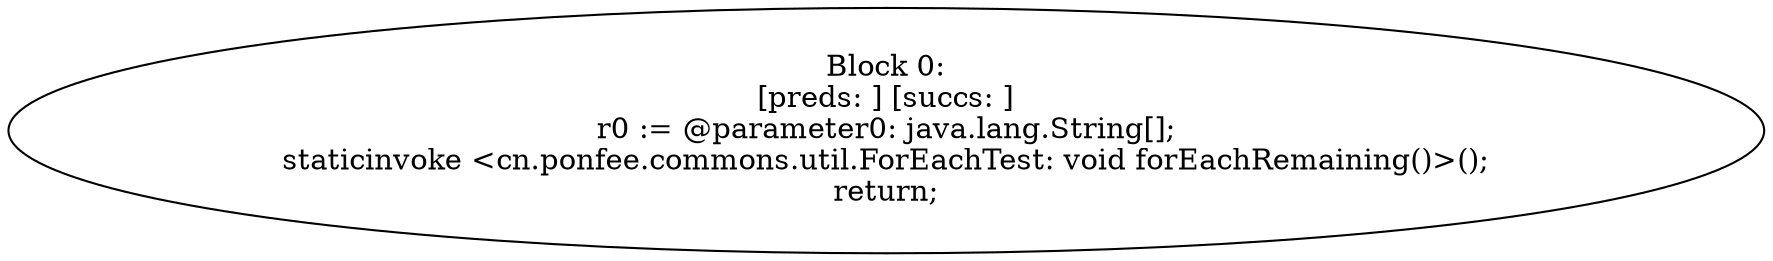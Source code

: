 digraph "unitGraph" {
    "Block 0:
[preds: ] [succs: ]
r0 := @parameter0: java.lang.String[];
staticinvoke <cn.ponfee.commons.util.ForEachTest: void forEachRemaining()>();
return;
"
}
